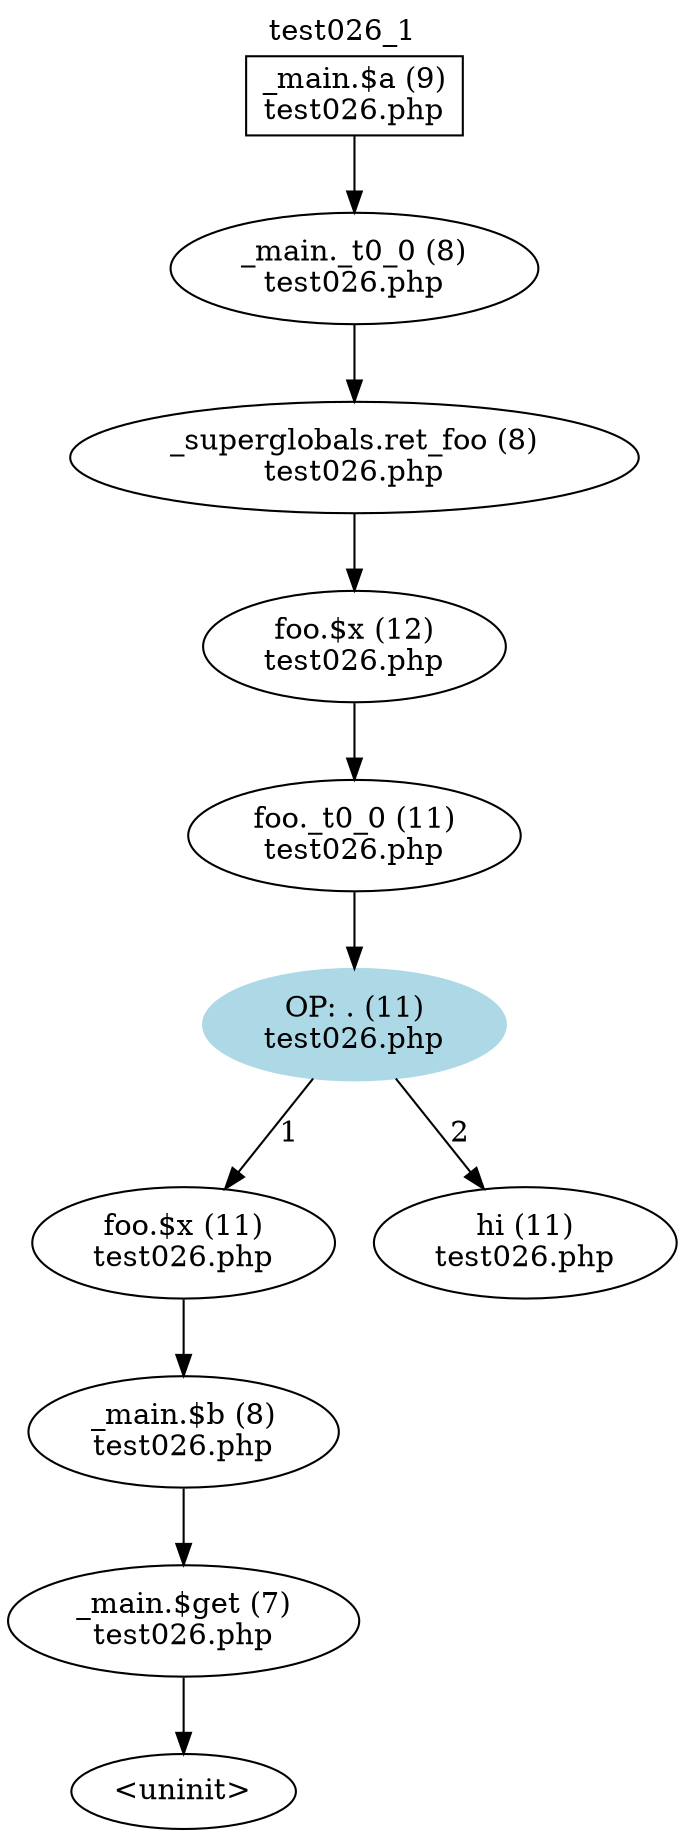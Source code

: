 digraph cfg {
  label="test026_1";
  labelloc=t;
  n1 [shape=box, label="_main.$a (9)\ntest026.php"];
  n2 [shape=ellipse, label="_main._t0_0 (8)\ntest026.php"];
  n3 [shape=ellipse, label="_superglobals.ret_foo (8)\ntest026.php"];
  n4 [shape=ellipse, label="foo.$x (12)\ntest026.php"];
  n5 [shape=ellipse, label="foo._t0_0 (11)\ntest026.php"];
  n6 [shape=ellipse, label="OP: . (11)\ntest026.php",style=filled,color=lightblue];
  n7 [shape=ellipse, label="foo.$x (11)\ntest026.php"];
  n8 [shape=ellipse, label="hi (11)\ntest026.php"];
  n9 [shape=ellipse, label="_main.$b (8)\ntest026.php"];
  n10 [shape=ellipse, label="_main.$get (7)\ntest026.php"];
  n11 [shape=ellipse, label="<uninit>"];
  n1 -> n2;
  n10 -> n11;
  n2 -> n3;
  n3 -> n4;
  n4 -> n5;
  n5 -> n6;
  n6 -> n7[label="1"];
  n6 -> n8[label="2"];
  n7 -> n9;
  n9 -> n10;
}
